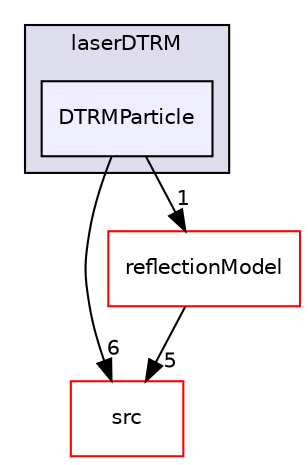 digraph "applications/solvers/multiphase/icoReactingMultiphaseInterFoam/laserDTRM/DTRMParticle" {
  bgcolor=transparent;
  compound=true
  node [ fontsize="10", fontname="Helvetica"];
  edge [ labelfontsize="10", labelfontname="Helvetica"];
  subgraph clusterdir_73a577334200d1ddf7eccf77782bc5f9 {
    graph [ bgcolor="#ddddee", pencolor="black", label="laserDTRM" fontname="Helvetica", fontsize="10", URL="dir_73a577334200d1ddf7eccf77782bc5f9.html"]
  dir_2bb3a3346b46f8df5f22ac6a69065b2a [shape=box, label="DTRMParticle", style="filled", fillcolor="#eeeeff", pencolor="black", URL="dir_2bb3a3346b46f8df5f22ac6a69065b2a.html"];
  }
  dir_68267d1309a1af8e8297ef4c3efbcdba [shape=box label="src" color="red" URL="dir_68267d1309a1af8e8297ef4c3efbcdba.html"];
  dir_e944b23a9482893a0f1e38eaa537ebd2 [shape=box label="reflectionModel" color="red" URL="dir_e944b23a9482893a0f1e38eaa537ebd2.html"];
  dir_e944b23a9482893a0f1e38eaa537ebd2->dir_68267d1309a1af8e8297ef4c3efbcdba [headlabel="5", labeldistance=1.5 headhref="dir_000187_000499.html"];
  dir_2bb3a3346b46f8df5f22ac6a69065b2a->dir_68267d1309a1af8e8297ef4c3efbcdba [headlabel="6", labeldistance=1.5 headhref="dir_000185_000499.html"];
  dir_2bb3a3346b46f8df5f22ac6a69065b2a->dir_e944b23a9482893a0f1e38eaa537ebd2 [headlabel="1", labeldistance=1.5 headhref="dir_000185_000187.html"];
}
